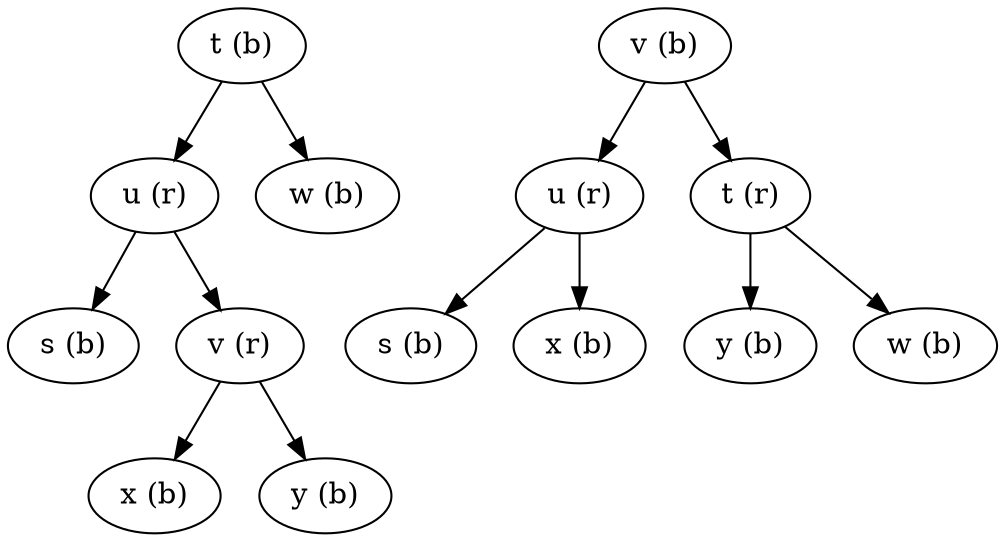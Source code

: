 digraph G {
	margin = 0;
	ordering = out;

	s1 [ label="s (b)" ];
	u1 [ label="u (r)" ];
	x1 [ label="x (b)" ];
	v1 [ label="v (r)" ];
	y1 [ label="y (b)" ];
	t1 [ label="t (b)" ];
	w1 [ label="w (b)" ];

	s2 [ label="s (b)" ];
	u2 [ label="u (r)" ];
	x2 [ label="x (b)" ];
	v2 [ label="v (b)" ];
	y2 [ label="y (b)" ];
	t2 [ label="t (r)" ];
	w2 [ label="w (b)" ];

	t1 -> { w1; u1 };
	u1 -> { s1; v1 };
	v1 -> { x1; y1 };

	v2 -> { u2; t2 };
	u2 -> { s2; x2 };
	t2 -> { y2; w2 };

}

